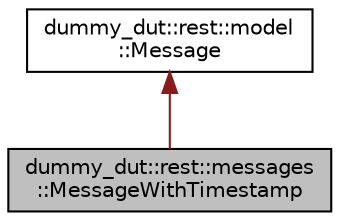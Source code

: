 digraph "dummy_dut::rest::messages::MessageWithTimestamp"
{
 // LATEX_PDF_SIZE
  edge [fontname="Helvetica",fontsize="10",labelfontname="Helvetica",labelfontsize="10"];
  node [fontname="Helvetica",fontsize="10",shape=record];
  Node1 [label="dummy_dut::rest::messages\l::MessageWithTimestamp",height=0.2,width=0.4,color="black", fillcolor="grey75", style="filled", fontcolor="black",tooltip=" "];
  Node2 -> Node1 [dir="back",color="firebrick4",fontsize="10",style="solid",fontname="Helvetica"];
  Node2 [label="dummy_dut::rest::model\l::Message",height=0.2,width=0.4,color="black", fillcolor="white", style="filled",URL="$classdummy__dut_1_1rest_1_1model_1_1Message.html",tooltip=" "];
}
